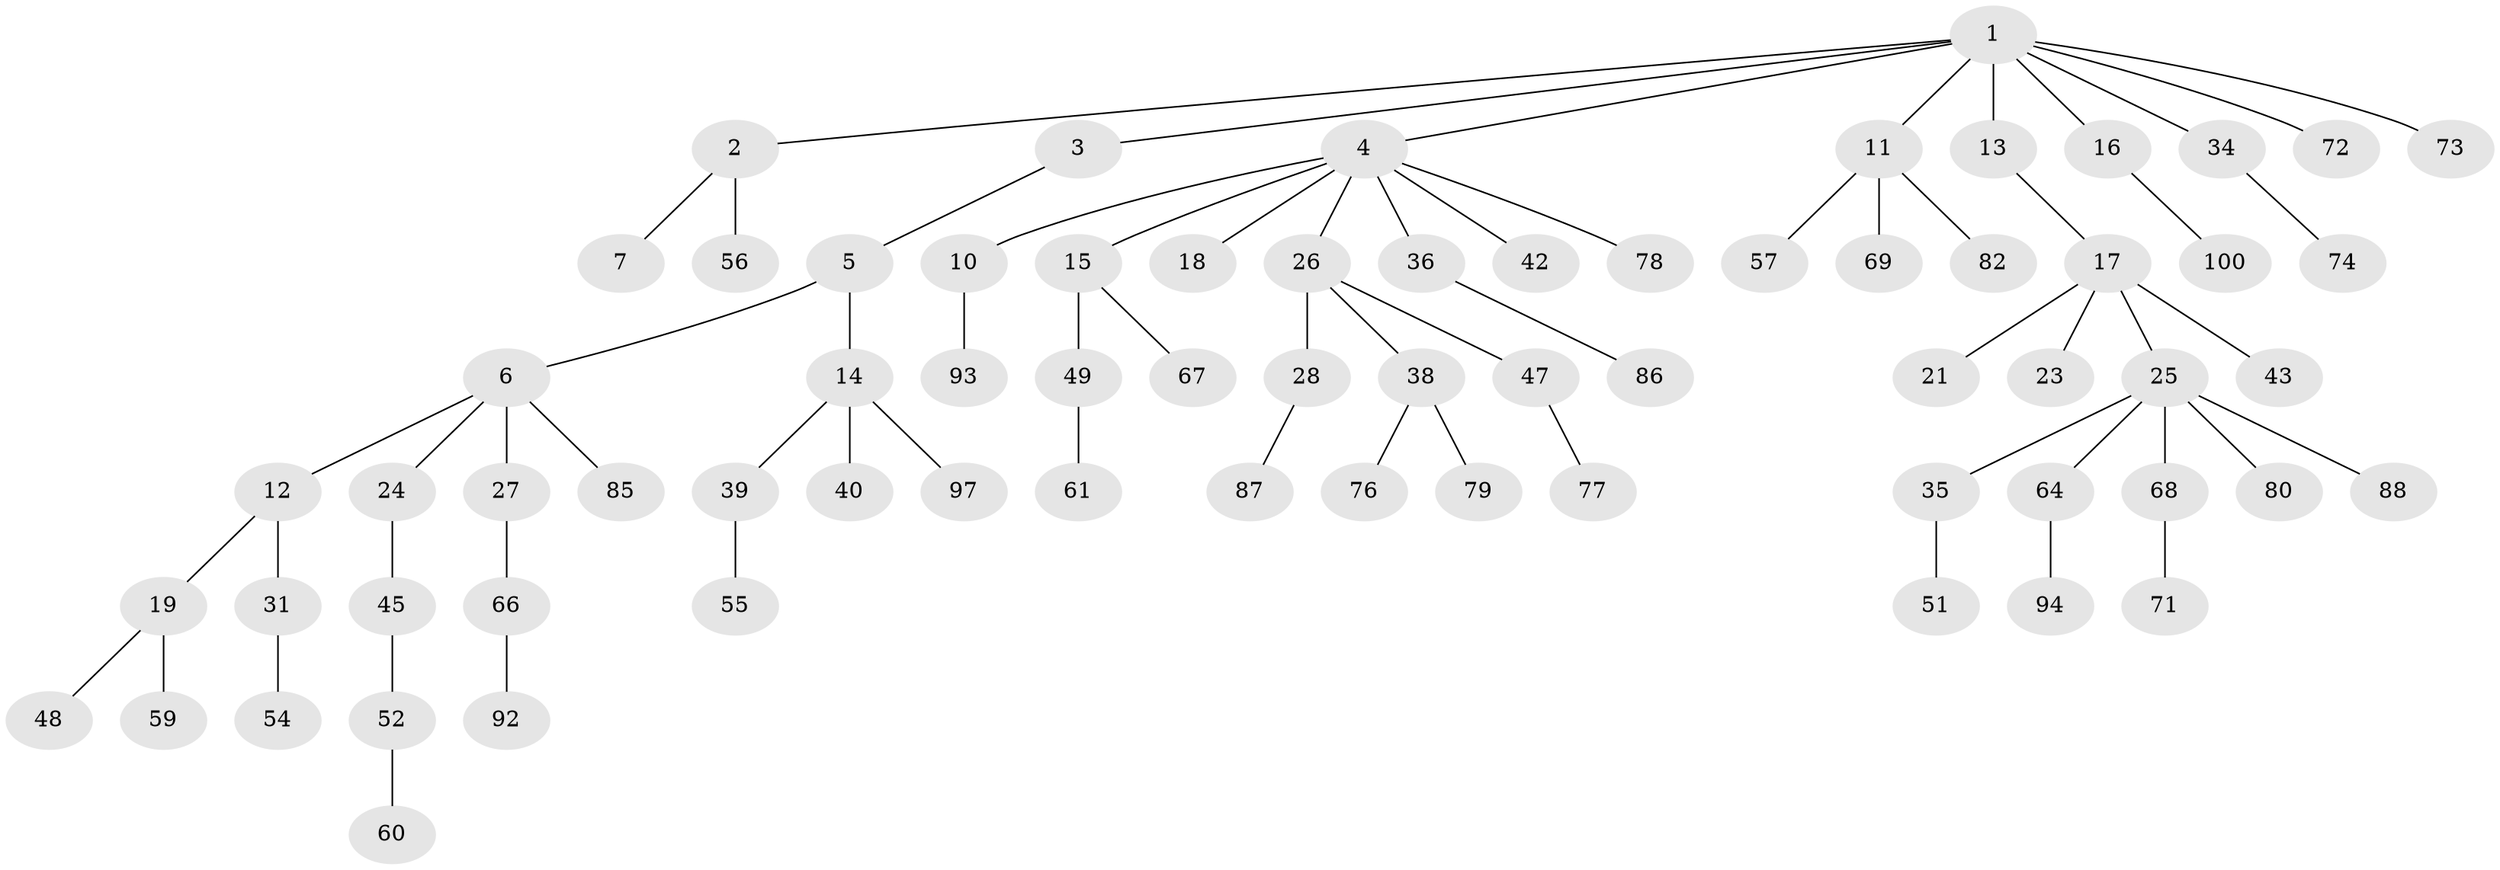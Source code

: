 // original degree distribution, {7: 0.01, 4: 0.06, 2: 0.23, 6: 0.01, 3: 0.15, 1: 0.5, 5: 0.04}
// Generated by graph-tools (version 1.1) at 2025/38/02/21/25 10:38:55]
// undirected, 70 vertices, 69 edges
graph export_dot {
graph [start="1"]
  node [color=gray90,style=filled];
  1 [super="+9"];
  2 [super="+32"];
  3;
  4 [super="+20"];
  5 [super="+53"];
  6 [super="+8"];
  7;
  10 [super="+99"];
  11 [super="+33"];
  12;
  13;
  14 [super="+22"];
  15 [super="+37"];
  16 [super="+41"];
  17 [super="+30"];
  18;
  19 [super="+58"];
  21;
  23 [super="+46"];
  24;
  25 [super="+50"];
  26 [super="+96"];
  27 [super="+63"];
  28 [super="+29"];
  31 [super="+84"];
  34 [super="+44"];
  35;
  36;
  38;
  39;
  40;
  42;
  43;
  45 [super="+83"];
  47 [super="+62"];
  48;
  49 [super="+95"];
  51 [super="+81"];
  52 [super="+75"];
  54 [super="+91"];
  55 [super="+70"];
  56;
  57;
  59;
  60;
  61;
  64 [super="+65"];
  66 [super="+90"];
  67;
  68;
  69;
  71 [super="+98"];
  72;
  73;
  74;
  76;
  77;
  78 [super="+89"];
  79;
  80;
  82;
  85;
  86;
  87;
  88;
  92;
  93;
  94;
  97;
  100;
  1 -- 2;
  1 -- 3;
  1 -- 4;
  1 -- 13;
  1 -- 16;
  1 -- 72;
  1 -- 73;
  1 -- 34;
  1 -- 11;
  2 -- 7;
  2 -- 56;
  3 -- 5;
  4 -- 10;
  4 -- 15;
  4 -- 18;
  4 -- 42;
  4 -- 78;
  4 -- 26;
  4 -- 36;
  5 -- 6;
  5 -- 14;
  6 -- 12;
  6 -- 24;
  6 -- 27;
  6 -- 85;
  10 -- 93;
  11 -- 69;
  11 -- 57;
  11 -- 82;
  12 -- 19;
  12 -- 31;
  13 -- 17;
  14 -- 39;
  14 -- 40;
  14 -- 97;
  15 -- 49;
  15 -- 67;
  16 -- 100;
  17 -- 21;
  17 -- 23;
  17 -- 25;
  17 -- 43;
  19 -- 48;
  19 -- 59;
  24 -- 45;
  25 -- 35;
  25 -- 64;
  25 -- 68;
  25 -- 80;
  25 -- 88;
  26 -- 28;
  26 -- 38;
  26 -- 47;
  27 -- 66;
  28 -- 87;
  31 -- 54;
  34 -- 74;
  35 -- 51;
  36 -- 86;
  38 -- 76;
  38 -- 79;
  39 -- 55;
  45 -- 52;
  47 -- 77;
  49 -- 61;
  52 -- 60;
  64 -- 94;
  66 -- 92;
  68 -- 71;
}
